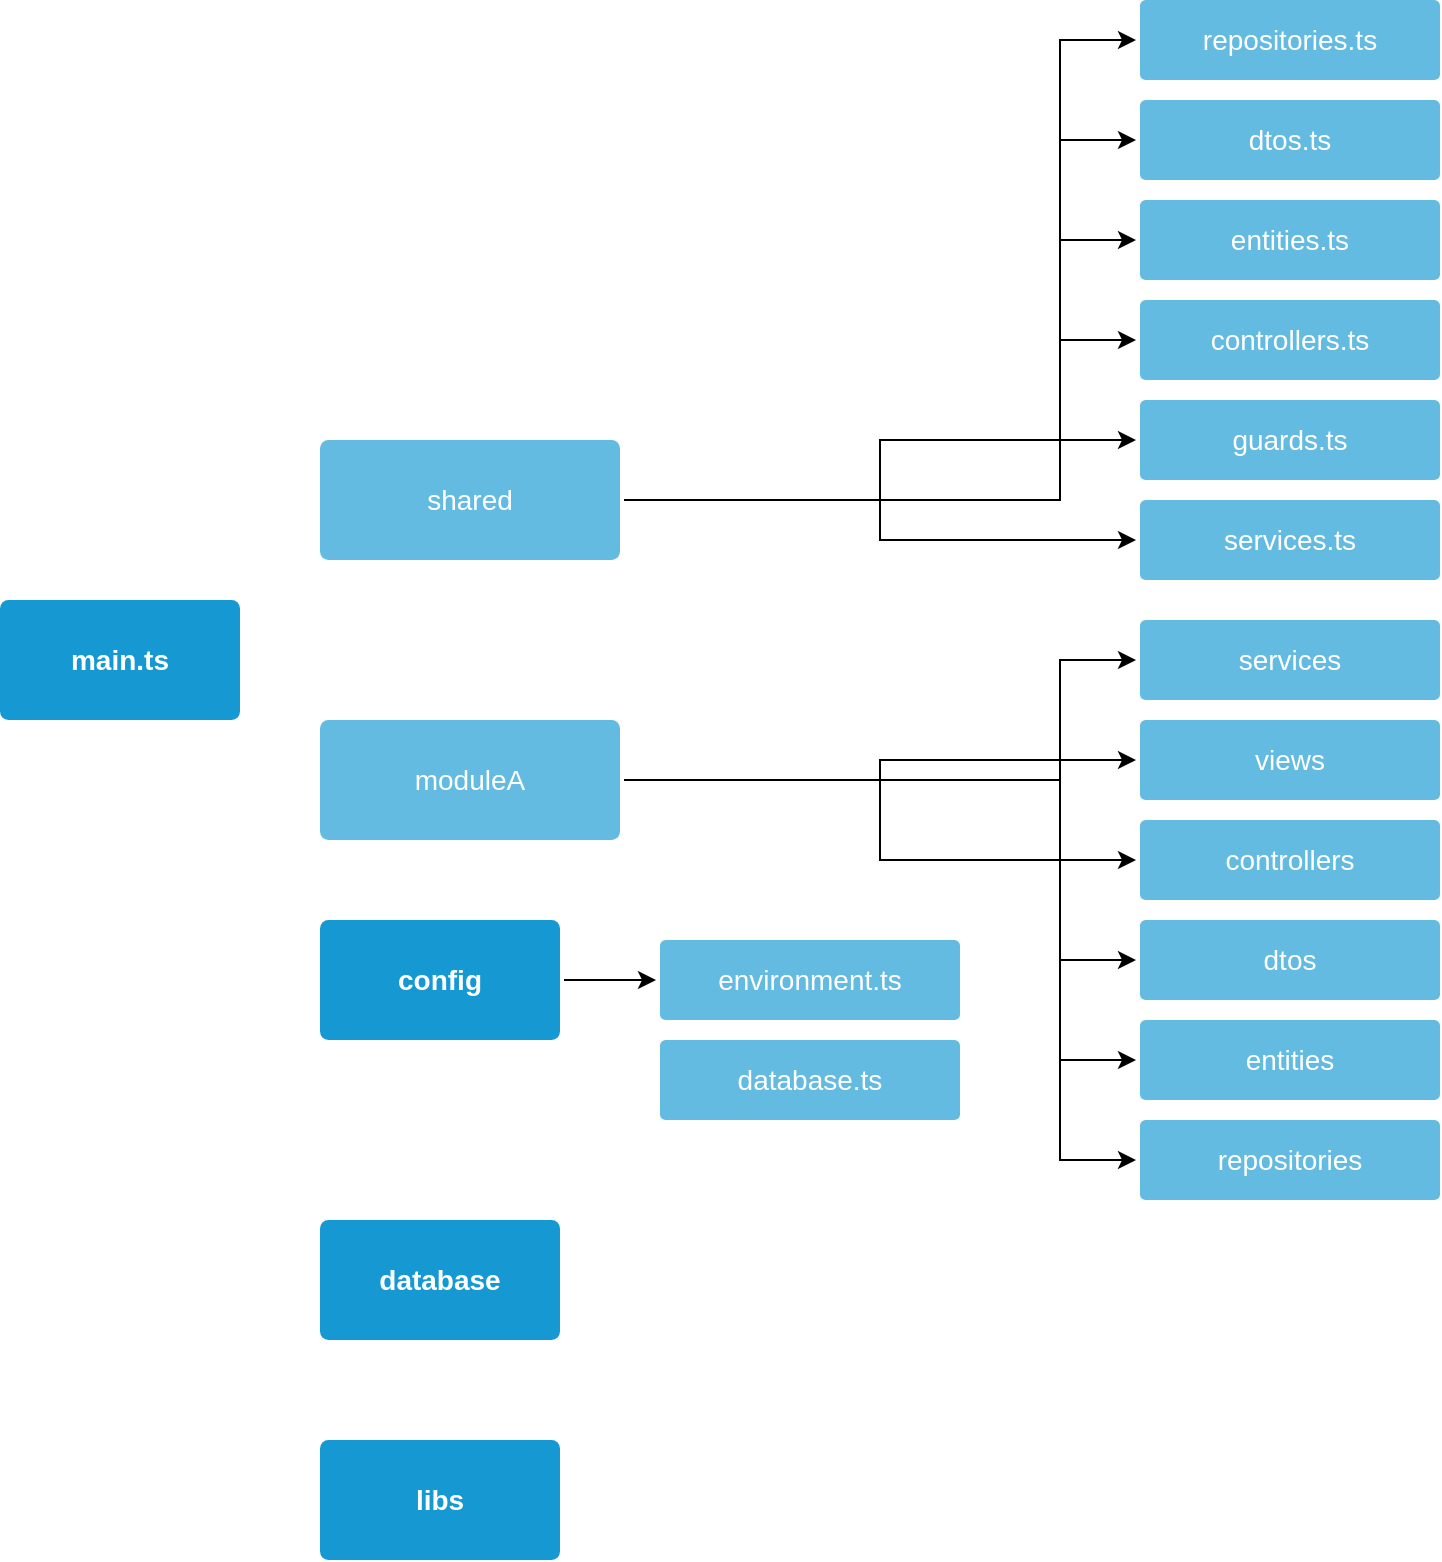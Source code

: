 <mxfile version="17.4.2" type="device" pages="4"><diagram id="6a731a19-8d31-9384-78a2-239565b7b9f0" name="FolderStructure"><mxGraphModel dx="946" dy="622" grid="1" gridSize="10" guides="1" tooltips="1" connect="1" arrows="1" fold="1" page="1" pageScale="1" pageWidth="1169" pageHeight="827" background="none" math="0" shadow="0"><root><mxCell id="0"/><mxCell id="1" parent="0"/><mxCell id="1760" value="main.ts" style="rounded=1;whiteSpace=wrap;html=1;shadow=0;labelBackgroundColor=none;strokeColor=none;strokeWidth=3;fillColor=#1699d3;fontFamily=Helvetica;fontSize=14;fontColor=#FFFFFF;align=center;spacing=5;fontStyle=1;arcSize=7;perimeterSpacing=2;" parent="1" vertex="1"><mxGeometry x="40" y="310" width="120" height="60" as="geometry"/></mxCell><mxCell id="AODN81xsf0_abHwnAfOO-1802" style="edgeStyle=orthogonalEdgeStyle;rounded=0;orthogonalLoop=1;jettySize=auto;html=1;entryX=0;entryY=0.5;entryDx=0;entryDy=0;" parent="1" source="1761" target="AODN81xsf0_abHwnAfOO-1796" edge="1"><mxGeometry relative="1" as="geometry"/></mxCell><mxCell id="AODN81xsf0_abHwnAfOO-1803" style="edgeStyle=orthogonalEdgeStyle;rounded=0;orthogonalLoop=1;jettySize=auto;html=1;entryX=0;entryY=0.5;entryDx=0;entryDy=0;" parent="1" source="1761" target="AODN81xsf0_abHwnAfOO-1798" edge="1"><mxGeometry relative="1" as="geometry"/></mxCell><mxCell id="AODN81xsf0_abHwnAfOO-1804" style="edgeStyle=orthogonalEdgeStyle;rounded=0;orthogonalLoop=1;jettySize=auto;html=1;entryX=0;entryY=0.5;entryDx=0;entryDy=0;" parent="1" source="1761" target="AODN81xsf0_abHwnAfOO-1794" edge="1"><mxGeometry relative="1" as="geometry"><Array as="points"><mxPoint x="570" y="400"/><mxPoint x="570" y="340"/></Array></mxGeometry></mxCell><mxCell id="AODN81xsf0_abHwnAfOO-1809" style="edgeStyle=orthogonalEdgeStyle;rounded=0;orthogonalLoop=1;jettySize=auto;html=1;entryX=0;entryY=0.5;entryDx=0;entryDy=0;exitX=1;exitY=0.5;exitDx=0;exitDy=0;" parent="1" source="1761" target="AODN81xsf0_abHwnAfOO-1805" edge="1"><mxGeometry relative="1" as="geometry"><mxPoint x="540" y="440" as="sourcePoint"/><Array as="points"><mxPoint x="570" y="400"/><mxPoint x="570" y="490"/></Array></mxGeometry></mxCell><mxCell id="AODN81xsf0_abHwnAfOO-1810" style="rounded=0;orthogonalLoop=1;jettySize=auto;html=1;entryX=0;entryY=0.5;entryDx=0;entryDy=0;edgeStyle=orthogonalEdgeStyle;" parent="1" target="AODN81xsf0_abHwnAfOO-1806" edge="1"><mxGeometry relative="1" as="geometry"><mxPoint x="550" y="540" as="targetPoint"/><mxPoint x="540" y="400" as="sourcePoint"/><Array as="points"><mxPoint x="570" y="400"/><mxPoint x="570" y="540"/></Array></mxGeometry></mxCell><mxCell id="AODN81xsf0_abHwnAfOO-1811" style="edgeStyle=orthogonalEdgeStyle;rounded=0;orthogonalLoop=1;jettySize=auto;html=1;entryX=0;entryY=0.5;entryDx=0;entryDy=0;" parent="1" source="1761" target="AODN81xsf0_abHwnAfOO-1808" edge="1"><mxGeometry relative="1" as="geometry"><Array as="points"><mxPoint x="570" y="400"/><mxPoint x="570" y="590"/></Array></mxGeometry></mxCell><mxCell id="1761" value="moduleA" style="rounded=1;whiteSpace=wrap;html=1;shadow=0;labelBackgroundColor=none;strokeColor=none;strokeWidth=3;fillColor=#64bbe2;fontFamily=Helvetica;fontSize=14;fontColor=#FFFFFF;align=center;spacing=5;arcSize=7;perimeterSpacing=2;" parent="1" vertex="1"><mxGeometry x="200" y="370" width="150" height="60" as="geometry"/></mxCell><mxCell id="AODN81xsf0_abHwnAfOO-1813" value="" style="edgeStyle=orthogonalEdgeStyle;rounded=0;orthogonalLoop=1;jettySize=auto;html=1;" parent="1" source="1763" target="AODN81xsf0_abHwnAfOO-1812" edge="1"><mxGeometry relative="1" as="geometry"/></mxCell><mxCell id="AODN81xsf0_abHwnAfOO-1816" style="edgeStyle=orthogonalEdgeStyle;rounded=0;orthogonalLoop=1;jettySize=auto;html=1;" parent="1" source="1763" target="AODN81xsf0_abHwnAfOO-1815" edge="1"><mxGeometry relative="1" as="geometry"><Array as="points"><mxPoint x="480" y="260"/><mxPoint x="480" y="230"/></Array></mxGeometry></mxCell><mxCell id="AODN81xsf0_abHwnAfOO-1818" style="edgeStyle=orthogonalEdgeStyle;rounded=0;orthogonalLoop=1;jettySize=auto;html=1;entryX=0;entryY=0.5;entryDx=0;entryDy=0;" parent="1" source="1763" target="AODN81xsf0_abHwnAfOO-1817" edge="1"><mxGeometry relative="1" as="geometry"><Array as="points"><mxPoint x="570" y="260"/><mxPoint x="570" y="180"/></Array></mxGeometry></mxCell><mxCell id="AODN81xsf0_abHwnAfOO-1824" style="edgeStyle=orthogonalEdgeStyle;rounded=0;orthogonalLoop=1;jettySize=auto;html=1;entryX=0;entryY=0.5;entryDx=0;entryDy=0;" parent="1" source="1763" target="AODN81xsf0_abHwnAfOO-1819" edge="1"><mxGeometry relative="1" as="geometry"><Array as="points"><mxPoint x="570" y="260"/><mxPoint x="570" y="130"/></Array></mxGeometry></mxCell><mxCell id="AODN81xsf0_abHwnAfOO-1825" style="edgeStyle=orthogonalEdgeStyle;rounded=0;orthogonalLoop=1;jettySize=auto;html=1;entryX=0;entryY=0.5;entryDx=0;entryDy=0;" parent="1" source="1763" target="AODN81xsf0_abHwnAfOO-1822" edge="1"><mxGeometry relative="1" as="geometry"><Array as="points"><mxPoint x="570" y="260"/><mxPoint x="570" y="80"/></Array></mxGeometry></mxCell><mxCell id="AODN81xsf0_abHwnAfOO-1826" style="edgeStyle=orthogonalEdgeStyle;rounded=0;orthogonalLoop=1;jettySize=auto;html=1;entryX=0;entryY=0.5;entryDx=0;entryDy=0;" parent="1" source="1763" target="AODN81xsf0_abHwnAfOO-1823" edge="1"><mxGeometry relative="1" as="geometry"><Array as="points"><mxPoint x="570" y="260"/><mxPoint x="570" y="30"/></Array></mxGeometry></mxCell><mxCell id="1763" value="shared" style="rounded=1;whiteSpace=wrap;html=1;shadow=0;labelBackgroundColor=none;strokeColor=none;strokeWidth=3;fillColor=#64bbe2;fontFamily=Helvetica;fontSize=14;fontColor=#FFFFFF;align=center;spacing=5;arcSize=7;perimeterSpacing=2;" parent="1" vertex="1"><mxGeometry x="200" y="230" width="150" height="60" as="geometry"/></mxCell><mxCell id="AODN81xsf0_abHwnAfOO-1828" style="edgeStyle=orthogonalEdgeStyle;rounded=0;orthogonalLoop=1;jettySize=auto;html=1;" parent="1" source="AODN81xsf0_abHwnAfOO-1787" target="AODN81xsf0_abHwnAfOO-1827" edge="1"><mxGeometry relative="1" as="geometry"/></mxCell><mxCell id="AODN81xsf0_abHwnAfOO-1787" value="config" style="rounded=1;whiteSpace=wrap;html=1;shadow=0;labelBackgroundColor=none;strokeColor=none;strokeWidth=3;fillColor=#1699d3;fontFamily=Helvetica;fontSize=14;fontColor=#FFFFFF;align=center;spacing=5;fontStyle=1;arcSize=7;perimeterSpacing=2;" parent="1" vertex="1"><mxGeometry x="200" y="470" width="120" height="60" as="geometry"/></mxCell><mxCell id="AODN81xsf0_abHwnAfOO-1788" value="database" style="rounded=1;whiteSpace=wrap;html=1;shadow=0;labelBackgroundColor=none;strokeColor=none;strokeWidth=3;fillColor=#1699d3;fontFamily=Helvetica;fontSize=14;fontColor=#FFFFFF;align=center;spacing=5;fontStyle=1;arcSize=7;perimeterSpacing=2;" parent="1" vertex="1"><mxGeometry x="200" y="620" width="120" height="60" as="geometry"/></mxCell><mxCell id="AODN81xsf0_abHwnAfOO-1789" value="libs" style="rounded=1;whiteSpace=wrap;html=1;shadow=0;labelBackgroundColor=none;strokeColor=none;strokeWidth=3;fillColor=#1699d3;fontFamily=Helvetica;fontSize=14;fontColor=#FFFFFF;align=center;spacing=5;fontStyle=1;arcSize=7;perimeterSpacing=2;" parent="1" vertex="1"><mxGeometry x="200" y="730" width="120" height="60" as="geometry"/></mxCell><mxCell id="AODN81xsf0_abHwnAfOO-1794" value="services" style="rounded=1;whiteSpace=wrap;html=1;shadow=0;labelBackgroundColor=none;strokeColor=none;strokeWidth=3;fillColor=#64bbe2;fontFamily=Helvetica;fontSize=14;fontColor=#FFFFFF;align=center;spacing=5;arcSize=7;perimeterSpacing=2;" parent="1" vertex="1"><mxGeometry x="610" y="320" width="150" height="40" as="geometry"/></mxCell><mxCell id="AODN81xsf0_abHwnAfOO-1796" value="views" style="rounded=1;whiteSpace=wrap;html=1;shadow=0;labelBackgroundColor=none;strokeColor=none;strokeWidth=3;fillColor=#64bbe2;fontFamily=Helvetica;fontSize=14;fontColor=#FFFFFF;align=center;spacing=5;arcSize=7;perimeterSpacing=2;" parent="1" vertex="1"><mxGeometry x="610" y="370" width="150" height="40" as="geometry"/></mxCell><mxCell id="AODN81xsf0_abHwnAfOO-1798" value="controllers" style="rounded=1;whiteSpace=wrap;html=1;shadow=0;labelBackgroundColor=none;strokeColor=none;strokeWidth=3;fillColor=#64bbe2;fontFamily=Helvetica;fontSize=14;fontColor=#FFFFFF;align=center;spacing=5;arcSize=7;perimeterSpacing=2;" parent="1" vertex="1"><mxGeometry x="610" y="420" width="150" height="40" as="geometry"/></mxCell><mxCell id="AODN81xsf0_abHwnAfOO-1805" value="dtos" style="rounded=1;whiteSpace=wrap;html=1;shadow=0;labelBackgroundColor=none;strokeColor=none;strokeWidth=3;fillColor=#64bbe2;fontFamily=Helvetica;fontSize=14;fontColor=#FFFFFF;align=center;spacing=5;arcSize=7;perimeterSpacing=2;" parent="1" vertex="1"><mxGeometry x="610" y="470" width="150" height="40" as="geometry"/></mxCell><mxCell id="AODN81xsf0_abHwnAfOO-1806" value="entities" style="rounded=1;whiteSpace=wrap;html=1;shadow=0;labelBackgroundColor=none;strokeColor=none;strokeWidth=3;fillColor=#64bbe2;fontFamily=Helvetica;fontSize=14;fontColor=#FFFFFF;align=center;spacing=5;arcSize=7;perimeterSpacing=2;" parent="1" vertex="1"><mxGeometry x="610" y="520" width="150" height="40" as="geometry"/></mxCell><mxCell id="AODN81xsf0_abHwnAfOO-1808" value="repositories" style="rounded=1;whiteSpace=wrap;html=1;shadow=0;labelBackgroundColor=none;strokeColor=none;strokeWidth=3;fillColor=#64bbe2;fontFamily=Helvetica;fontSize=14;fontColor=#FFFFFF;align=center;spacing=5;arcSize=7;perimeterSpacing=2;" parent="1" vertex="1"><mxGeometry x="610" y="570" width="150" height="40" as="geometry"/></mxCell><mxCell id="AODN81xsf0_abHwnAfOO-1812" value="services.ts" style="rounded=1;whiteSpace=wrap;html=1;shadow=0;labelBackgroundColor=none;strokeColor=none;strokeWidth=3;fillColor=#64bbe2;fontFamily=Helvetica;fontSize=14;fontColor=#FFFFFF;align=center;spacing=5;arcSize=7;perimeterSpacing=2;" parent="1" vertex="1"><mxGeometry x="610" y="260" width="150" height="40" as="geometry"/></mxCell><mxCell id="AODN81xsf0_abHwnAfOO-1815" value="guards.ts" style="rounded=1;whiteSpace=wrap;html=1;shadow=0;labelBackgroundColor=none;strokeColor=none;strokeWidth=3;fillColor=#64bbe2;fontFamily=Helvetica;fontSize=14;fontColor=#FFFFFF;align=center;spacing=5;arcSize=7;perimeterSpacing=2;" parent="1" vertex="1"><mxGeometry x="610" y="210" width="150" height="40" as="geometry"/></mxCell><mxCell id="AODN81xsf0_abHwnAfOO-1817" value="controllers.ts" style="rounded=1;whiteSpace=wrap;html=1;shadow=0;labelBackgroundColor=none;strokeColor=none;strokeWidth=3;fillColor=#64bbe2;fontFamily=Helvetica;fontSize=14;fontColor=#FFFFFF;align=center;spacing=5;arcSize=7;perimeterSpacing=2;" parent="1" vertex="1"><mxGeometry x="610" y="160" width="150" height="40" as="geometry"/></mxCell><mxCell id="AODN81xsf0_abHwnAfOO-1819" value="entities.ts" style="rounded=1;whiteSpace=wrap;html=1;shadow=0;labelBackgroundColor=none;strokeColor=none;strokeWidth=3;fillColor=#64bbe2;fontFamily=Helvetica;fontSize=14;fontColor=#FFFFFF;align=center;spacing=5;arcSize=7;perimeterSpacing=2;" parent="1" vertex="1"><mxGeometry x="610" y="110" width="150" height="40" as="geometry"/></mxCell><mxCell id="AODN81xsf0_abHwnAfOO-1822" value="dtos.ts" style="rounded=1;whiteSpace=wrap;html=1;shadow=0;labelBackgroundColor=none;strokeColor=none;strokeWidth=3;fillColor=#64bbe2;fontFamily=Helvetica;fontSize=14;fontColor=#FFFFFF;align=center;spacing=5;arcSize=7;perimeterSpacing=2;" parent="1" vertex="1"><mxGeometry x="610" y="60" width="150" height="40" as="geometry"/></mxCell><mxCell id="AODN81xsf0_abHwnAfOO-1823" value="repositories.ts" style="rounded=1;whiteSpace=wrap;html=1;shadow=0;labelBackgroundColor=none;strokeColor=none;strokeWidth=3;fillColor=#64bbe2;fontFamily=Helvetica;fontSize=14;fontColor=#FFFFFF;align=center;spacing=5;arcSize=7;perimeterSpacing=2;" parent="1" vertex="1"><mxGeometry x="610" y="10" width="150" height="40" as="geometry"/></mxCell><mxCell id="AODN81xsf0_abHwnAfOO-1827" value="environment.ts" style="rounded=1;whiteSpace=wrap;html=1;shadow=0;labelBackgroundColor=none;strokeColor=none;strokeWidth=3;fillColor=#64bbe2;fontFamily=Helvetica;fontSize=14;fontColor=#FFFFFF;align=center;spacing=5;arcSize=7;perimeterSpacing=2;" parent="1" vertex="1"><mxGeometry x="370" y="480" width="150" height="40" as="geometry"/></mxCell><mxCell id="AODN81xsf0_abHwnAfOO-1829" value="database.ts" style="rounded=1;whiteSpace=wrap;html=1;shadow=0;labelBackgroundColor=none;strokeColor=none;strokeWidth=3;fillColor=#64bbe2;fontFamily=Helvetica;fontSize=14;fontColor=#FFFFFF;align=center;spacing=5;arcSize=7;perimeterSpacing=2;" parent="1" vertex="1"><mxGeometry x="370" y="530" width="150" height="40" as="geometry"/></mxCell></root></mxGraphModel></diagram><diagram id="hcTDEwFO6OU5FWwjI63w" name="High-Level"><mxGraphModel dx="901" dy="592" grid="1" gridSize="10" guides="1" tooltips="1" connect="1" arrows="1" fold="1" page="1" pageScale="1" pageWidth="850" pageHeight="1100" math="0" shadow="0"><root><mxCell id="0"/><mxCell id="1" parent="0"/><mxCell id="Xz2BvQPsiksWByFVVhaO-7" value="Staff" style="swimlane;fontStyle=1;childLayout=stackLayout;horizontal=1;startSize=30;horizontalStack=0;resizeParent=1;resizeParentMax=0;resizeLast=0;collapsible=1;marginBottom=0;fillColor=#d5e8d4;strokeColor=#82b366;gradientColor=none;" vertex="1" parent="1"><mxGeometry x="310" y="10" width="140" height="270" as="geometry"/></mxCell><mxCell id="Xz2BvQPsiksWByFVVhaO-8" value="Manage tasks" style="text;strokeColor=#82b366;fillColor=#d5e8d4;align=left;verticalAlign=middle;spacingLeft=4;spacingRight=4;overflow=hidden;points=[[0,0.5],[1,0.5]];portConstraint=eastwest;rotatable=0;" vertex="1" parent="Xz2BvQPsiksWByFVVhaO-7"><mxGeometry y="30" width="140" height="30" as="geometry"/></mxCell><mxCell id="Xz2BvQPsiksWByFVVhaO-9" value="Log time" style="text;strokeColor=#82b366;fillColor=#d5e8d4;align=left;verticalAlign=middle;spacingLeft=4;spacingRight=4;overflow=hidden;points=[[0,0.5],[1,0.5]];portConstraint=eastwest;rotatable=0;" vertex="1" parent="Xz2BvQPsiksWByFVVhaO-7"><mxGeometry y="60" width="140" height="30" as="geometry"/></mxCell><mxCell id="Xz2BvQPsiksWByFVVhaO-10" value="Setup pomodoro" style="text;strokeColor=#82b366;fillColor=#d5e8d4;align=left;verticalAlign=middle;spacingLeft=4;spacingRight=4;overflow=hidden;points=[[0,0.5],[1,0.5]];portConstraint=eastwest;rotatable=0;" vertex="1" parent="Xz2BvQPsiksWByFVVhaO-7"><mxGeometry y="90" width="140" height="30" as="geometry"/></mxCell><mxCell id="Xz2BvQPsiksWByFVVhaO-16" value="Manage filter list" style="text;strokeColor=#82b366;fillColor=#d5e8d4;align=left;verticalAlign=middle;spacingLeft=4;spacingRight=4;overflow=hidden;points=[[0,0.5],[1,0.5]];portConstraint=eastwest;rotatable=0;" vertex="1" parent="Xz2BvQPsiksWByFVVhaO-7"><mxGeometry y="120" width="140" height="30" as="geometry"/></mxCell><mxCell id="Xz2BvQPsiksWByFVVhaO-35" value="Manage Wiki's pages" style="text;strokeColor=#82b366;fillColor=#d5e8d4;align=left;verticalAlign=middle;spacingLeft=4;spacingRight=4;overflow=hidden;points=[[0,0.5],[1,0.5]];portConstraint=eastwest;rotatable=0;" vertex="1" parent="Xz2BvQPsiksWByFVVhaO-7"><mxGeometry y="150" width="140" height="30" as="geometry"/></mxCell><mxCell id="Xz2BvQPsiksWByFVVhaO-36" value="Manage Documents" style="text;strokeColor=#82b366;fillColor=#d5e8d4;align=left;verticalAlign=middle;spacingLeft=4;spacingRight=4;overflow=hidden;points=[[0,0.5],[1,0.5]];portConstraint=eastwest;rotatable=0;" vertex="1" parent="Xz2BvQPsiksWByFVVhaO-7"><mxGeometry y="180" width="140" height="30" as="geometry"/></mxCell><mxCell id="Xz2BvQPsiksWByFVVhaO-37" value="Comment on tasks" style="text;strokeColor=#82b366;fillColor=#d5e8d4;align=left;verticalAlign=middle;spacingLeft=4;spacingRight=4;overflow=hidden;points=[[0,0.5],[1,0.5]];portConstraint=eastwest;rotatable=0;" vertex="1" parent="Xz2BvQPsiksWByFVVhaO-7"><mxGeometry y="210" width="140" height="30" as="geometry"/></mxCell><mxCell id="Xz2BvQPsiksWByFVVhaO-38" value="Personal Settings" style="text;strokeColor=#82b366;fillColor=#d5e8d4;align=left;verticalAlign=middle;spacingLeft=4;spacingRight=4;overflow=hidden;points=[[0,0.5],[1,0.5]];portConstraint=eastwest;rotatable=0;" vertex="1" parent="Xz2BvQPsiksWByFVVhaO-7"><mxGeometry y="240" width="140" height="30" as="geometry"/></mxCell><mxCell id="Xz2BvQPsiksWByFVVhaO-11" value="Light&lt;br&gt;Redmine" style="ellipse;whiteSpace=wrap;html=1;aspect=fixed;fillColor=#f8cecc;strokeColor=#b85450;fontStyle=1" vertex="1" parent="1"><mxGeometry x="360" y="320" width="80" height="80" as="geometry"/></mxCell><mxCell id="Xz2BvQPsiksWByFVVhaO-12" value="Manager" style="swimlane;fontStyle=1;childLayout=stackLayout;horizontal=1;startSize=30;horizontalStack=0;resizeParent=1;resizeParentMax=0;resizeLast=0;collapsible=1;marginBottom=0;fillColor=#dae8fc;strokeColor=#6c8ebf;" vertex="1" parent="1"><mxGeometry x="40" y="360" width="160" height="180" as="geometry"/></mxCell><mxCell id="Xz2BvQPsiksWByFVVhaO-13" value="Manage project members" style="text;strokeColor=#6c8ebf;fillColor=#dae8fc;align=left;verticalAlign=middle;spacingLeft=4;spacingRight=4;overflow=hidden;points=[[0,0.5],[1,0.5]];portConstraint=eastwest;rotatable=0;" vertex="1" parent="Xz2BvQPsiksWByFVVhaO-12"><mxGeometry y="30" width="160" height="30" as="geometry"/></mxCell><mxCell id="Xz2BvQPsiksWByFVVhaO-14" value="View/Export Timesheet Reports" style="text;strokeColor=#6c8ebf;fillColor=#dae8fc;align=left;verticalAlign=middle;spacingLeft=4;spacingRight=4;overflow=hidden;points=[[0,0.5],[1,0.5]];portConstraint=eastwest;rotatable=0;" vertex="1" parent="Xz2BvQPsiksWByFVVhaO-12"><mxGeometry y="60" width="160" height="30" as="geometry"/></mxCell><mxCell id="Xz2BvQPsiksWByFVVhaO-32" value="View/Export Project Reports" style="text;strokeColor=#6c8ebf;fillColor=#dae8fc;align=left;verticalAlign=middle;spacingLeft=4;spacingRight=4;overflow=hidden;points=[[0,0.5],[1,0.5]];portConstraint=eastwest;rotatable=0;" vertex="1" parent="Xz2BvQPsiksWByFVVhaO-12"><mxGeometry y="90" width="160" height="30" as="geometry"/></mxCell><mxCell id="Xz2BvQPsiksWByFVVhaO-33" value="Manage Project's Sprints" style="text;strokeColor=#6c8ebf;fillColor=#dae8fc;align=left;verticalAlign=middle;spacingLeft=4;spacingRight=4;overflow=hidden;points=[[0,0.5],[1,0.5]];portConstraint=eastwest;rotatable=0;" vertex="1" parent="Xz2BvQPsiksWByFVVhaO-12"><mxGeometry y="120" width="160" height="30" as="geometry"/></mxCell><mxCell id="Xz2BvQPsiksWByFVVhaO-34" value="Manage Project's Categories" style="text;strokeColor=#6c8ebf;fillColor=#dae8fc;align=left;verticalAlign=middle;spacingLeft=4;spacingRight=4;overflow=hidden;points=[[0,0.5],[1,0.5]];portConstraint=eastwest;rotatable=0;" vertex="1" parent="Xz2BvQPsiksWByFVVhaO-12"><mxGeometry y="150" width="160" height="30" as="geometry"/></mxCell><mxCell id="Xz2BvQPsiksWByFVVhaO-18" value="" style="endArrow=classic;html=1;rounded=0;exitX=0.5;exitY=0;exitDx=0;exitDy=0;entryX=0;entryY=0.5;entryDx=0;entryDy=0;" edge="1" parent="1" source="Xz2BvQPsiksWByFVVhaO-12" target="Xz2BvQPsiksWByFVVhaO-7"><mxGeometry relative="1" as="geometry"><mxPoint x="280" y="320" as="sourcePoint"/><mxPoint x="380" y="320" as="targetPoint"/></mxGeometry></mxCell><mxCell id="Xz2BvQPsiksWByFVVhaO-19" value="Extends" style="edgeLabel;resizable=0;html=1;align=center;verticalAlign=middle;" connectable="0" vertex="1" parent="Xz2BvQPsiksWByFVVhaO-18"><mxGeometry relative="1" as="geometry"/></mxCell><mxCell id="Xz2BvQPsiksWByFVVhaO-20" value="Admin" style="swimlane;fontStyle=1;childLayout=stackLayout;horizontal=1;startSize=30;horizontalStack=0;resizeParent=1;resizeParentMax=0;resizeLast=0;collapsible=1;marginBottom=0;fillColor=#fff2cc;strokeColor=#d6b656;" vertex="1" parent="1"><mxGeometry x="590" y="360" width="160" height="180" as="geometry"/></mxCell><mxCell id="Xz2BvQPsiksWByFVVhaO-21" value="Manage Projects" style="text;strokeColor=#d6b656;fillColor=#fff2cc;align=left;verticalAlign=middle;spacingLeft=4;spacingRight=4;overflow=hidden;points=[[0,0.5],[1,0.5]];portConstraint=eastwest;rotatable=0;" vertex="1" parent="Xz2BvQPsiksWByFVVhaO-20"><mxGeometry y="30" width="160" height="30" as="geometry"/></mxCell><mxCell id="Xz2BvQPsiksWByFVVhaO-22" value="Manage Users" style="text;strokeColor=#d6b656;fillColor=#fff2cc;align=left;verticalAlign=middle;spacingLeft=4;spacingRight=4;overflow=hidden;points=[[0,0.5],[1,0.5]];portConstraint=eastwest;rotatable=0;" vertex="1" parent="Xz2BvQPsiksWByFVVhaO-20"><mxGeometry y="60" width="160" height="30" as="geometry"/></mxCell><mxCell id="Xz2BvQPsiksWByFVVhaO-23" value="Manage Roles" style="text;strokeColor=#d6b656;fillColor=#fff2cc;align=left;verticalAlign=middle;spacingLeft=4;spacingRight=4;overflow=hidden;points=[[0,0.5],[1,0.5]];portConstraint=eastwest;rotatable=0;" vertex="1" parent="Xz2BvQPsiksWByFVVhaO-20"><mxGeometry y="90" width="160" height="30" as="geometry"/></mxCell><mxCell id="Xz2BvQPsiksWByFVVhaO-30" value="Manage Task Statuses" style="text;strokeColor=#d6b656;fillColor=#fff2cc;align=left;verticalAlign=middle;spacingLeft=4;spacingRight=4;overflow=hidden;points=[[0,0.5],[1,0.5]];portConstraint=eastwest;rotatable=0;" vertex="1" parent="Xz2BvQPsiksWByFVVhaO-20"><mxGeometry y="120" width="160" height="30" as="geometry"/></mxCell><mxCell id="Xz2BvQPsiksWByFVVhaO-31" value="Manage Workflow" style="text;strokeColor=#d6b656;fillColor=#fff2cc;align=left;verticalAlign=middle;spacingLeft=4;spacingRight=4;overflow=hidden;points=[[0,0.5],[1,0.5]];portConstraint=eastwest;rotatable=0;" vertex="1" parent="Xz2BvQPsiksWByFVVhaO-20"><mxGeometry y="150" width="160" height="30" as="geometry"/></mxCell><mxCell id="Xz2BvQPsiksWByFVVhaO-25" value="" style="endArrow=classic;html=1;rounded=0;exitX=0;exitY=0.5;exitDx=0;exitDy=0;entryX=1;entryY=0.5;entryDx=0;entryDy=0;" edge="1" parent="1" source="Xz2BvQPsiksWByFVVhaO-22" target="Xz2BvQPsiksWByFVVhaO-14"><mxGeometry relative="1" as="geometry"><mxPoint x="330" y="360" as="sourcePoint"/><mxPoint x="320" y="380" as="targetPoint"/></mxGeometry></mxCell><mxCell id="Xz2BvQPsiksWByFVVhaO-26" value="Extends" style="edgeLabel;resizable=0;html=1;align=center;verticalAlign=middle;" connectable="0" vertex="1" parent="Xz2BvQPsiksWByFVVhaO-25"><mxGeometry relative="1" as="geometry"/></mxCell></root></mxGraphModel></diagram><diagram id="fscRTKoWtHkLegq8sba_" name="Analyze"><mxGraphModel dx="946" dy="622" grid="1" gridSize="10" guides="1" tooltips="1" connect="1" arrows="1" fold="1" page="1" pageScale="1" pageWidth="850" pageHeight="1100" math="0" shadow="0"><root><mxCell id="0"/><mxCell id="1" parent="0"/><mxCell id="NKqSYzpZbch42t3y3Gjm-7" value="" style="edgeStyle=none;rounded=0;orthogonalLoop=1;jettySize=auto;html=1;" edge="1" parent="1" source="F2slEolB1nbmKeH7Mica-1" target="NKqSYzpZbch42t3y3Gjm-6"><mxGeometry relative="1" as="geometry"/></mxCell><mxCell id="F2slEolB1nbmKeH7Mica-1" value="Security Module ( 1 )" style="swimlane;fontStyle=0;childLayout=stackLayout;horizontal=1;startSize=30;horizontalStack=0;resizeParent=1;resizeParentMax=0;resizeLast=0;collapsible=1;marginBottom=0;fillColor=#f8cecc;strokeColor=#b85450;" vertex="1" parent="1"><mxGeometry x="70" y="220" width="140" height="120" as="geometry"/></mxCell><mxCell id="F2slEolB1nbmKeH7Mica-2" value="users" style="text;strokeColor=none;fillColor=none;align=left;verticalAlign=middle;spacingLeft=4;spacingRight=4;overflow=hidden;points=[[0,0.5],[1,0.5]];portConstraint=eastwest;rotatable=0;" vertex="1" parent="F2slEolB1nbmKeH7Mica-1"><mxGeometry y="30" width="140" height="30" as="geometry"/></mxCell><mxCell id="F2slEolB1nbmKeH7Mica-3" value="roles" style="text;strokeColor=none;fillColor=none;align=left;verticalAlign=middle;spacingLeft=4;spacingRight=4;overflow=hidden;points=[[0,0.5],[1,0.5]];portConstraint=eastwest;rotatable=0;" vertex="1" parent="F2slEolB1nbmKeH7Mica-1"><mxGeometry y="60" width="140" height="30" as="geometry"/></mxCell><mxCell id="F2slEolB1nbmKeH7Mica-4" value="permissions" style="text;strokeColor=none;fillColor=none;align=left;verticalAlign=middle;spacingLeft=4;spacingRight=4;overflow=hidden;points=[[0,0.5],[1,0.5]];portConstraint=eastwest;rotatable=0;" vertex="1" parent="F2slEolB1nbmKeH7Mica-1"><mxGeometry y="90" width="140" height="30" as="geometry"/></mxCell><mxCell id="e-Qb2h4XvYZqVzTPxe-M-1" style="edgeStyle=none;rounded=0;orthogonalLoop=1;jettySize=auto;html=1;" edge="1" parent="1" source="NKqSYzpZbch42t3y3Gjm-2" target="F2slEolB1nbmKeH7Mica-3"><mxGeometry relative="1" as="geometry"/></mxCell><mxCell id="NKqSYzpZbch42t3y3Gjm-2" value="Project Module ( 2 )" style="swimlane;fontStyle=0;childLayout=stackLayout;horizontal=1;startSize=30;horizontalStack=0;resizeParent=1;resizeParentMax=0;resizeLast=0;collapsible=1;marginBottom=0;fillColor=#ffe6cc;strokeColor=#d79b00;" vertex="1" parent="1"><mxGeometry x="320" y="200" width="140" height="120" as="geometry"/></mxCell><mxCell id="NKqSYzpZbch42t3y3Gjm-3" value="projects" style="text;strokeColor=none;fillColor=none;align=left;verticalAlign=middle;spacingLeft=4;spacingRight=4;overflow=hidden;points=[[0,0.5],[1,0.5]];portConstraint=eastwest;rotatable=0;" vertex="1" parent="NKqSYzpZbch42t3y3Gjm-2"><mxGeometry y="30" width="140" height="30" as="geometry"/></mxCell><mxCell id="NKqSYzpZbch42t3y3Gjm-4" value="project's meta data" style="text;strokeColor=none;fillColor=none;align=left;verticalAlign=middle;spacingLeft=4;spacingRight=4;overflow=hidden;points=[[0,0.5],[1,0.5]];portConstraint=eastwest;rotatable=0;" vertex="1" parent="NKqSYzpZbch42t3y3Gjm-2"><mxGeometry y="60" width="140" height="30" as="geometry"/></mxCell><mxCell id="NKqSYzpZbch42t3y3Gjm-5" value="project's members" style="text;strokeColor=none;fillColor=none;align=left;verticalAlign=middle;spacingLeft=4;spacingRight=4;overflow=hidden;points=[[0,0.5],[1,0.5]];portConstraint=eastwest;rotatable=0;" vertex="1" parent="NKqSYzpZbch42t3y3Gjm-2"><mxGeometry y="90" width="140" height="30" as="geometry"/></mxCell><mxCell id="VGmSwWBUrrWUMtlGVs3I-2" value="" style="edgeStyle=none;rounded=0;orthogonalLoop=1;jettySize=auto;html=1;" edge="1" parent="1" source="NKqSYzpZbch42t3y3Gjm-6" target="VGmSwWBUrrWUMtlGVs3I-1"><mxGeometry relative="1" as="geometry"/></mxCell><mxCell id="NKqSYzpZbch42t3y3Gjm-6" value="1. Permissions are static&lt;br&gt;2. Permissions: read, write, append, execute, credit, debit, inquiry" style="whiteSpace=wrap;html=1;fontStyle=0;startSize=30;gradientColor=none;" vertex="1" parent="1"><mxGeometry x="20" y="420" width="240" height="60" as="geometry"/></mxCell><mxCell id="VGmSwWBUrrWUMtlGVs3I-1" value="The needs of matrix of operation + resource." style="whiteSpace=wrap;html=1;fontStyle=0;startSize=30;gradientColor=none;" vertex="1" parent="1"><mxGeometry x="20" y="530" width="240" height="60" as="geometry"/></mxCell><mxCell id="e-Qb2h4XvYZqVzTPxe-M-2" style="edgeStyle=none;rounded=0;orthogonalLoop=1;jettySize=auto;html=1;" edge="1" parent="1" source="-7cDiihPk3Uq-5jHVgcf-1" target="NKqSYzpZbch42t3y3Gjm-5"><mxGeometry relative="1" as="geometry"/></mxCell><mxCell id="-7cDiihPk3Uq-5jHVgcf-1" value="TimeManagement ( 3 )" style="swimlane;fontStyle=0;childLayout=stackLayout;horizontal=1;startSize=30;horizontalStack=0;resizeParent=1;resizeParentMax=0;resizeLast=0;collapsible=1;marginBottom=0;fillColor=#fff2cc;strokeColor=#d6b656;" vertex="1" parent="1"><mxGeometry x="320" y="370" width="140" height="90" as="geometry"/></mxCell><mxCell id="-7cDiihPk3Uq-5jHVgcf-2" value="logtime" style="text;strokeColor=none;fillColor=none;align=left;verticalAlign=middle;spacingLeft=4;spacingRight=4;overflow=hidden;points=[[0,0.5],[1,0.5]];portConstraint=eastwest;rotatable=0;" vertex="1" parent="-7cDiihPk3Uq-5jHVgcf-1"><mxGeometry y="30" width="140" height="30" as="geometry"/></mxCell><mxCell id="-7cDiihPk3Uq-5jHVgcf-3" value="podomoro" style="text;strokeColor=none;fillColor=none;align=left;verticalAlign=middle;spacingLeft=4;spacingRight=4;overflow=hidden;points=[[0,0.5],[1,0.5]];portConstraint=eastwest;rotatable=0;" vertex="1" parent="-7cDiihPk3Uq-5jHVgcf-1"><mxGeometry y="60" width="140" height="30" as="geometry"/></mxCell><mxCell id="e-Qb2h4XvYZqVzTPxe-M-7" style="edgeStyle=none;rounded=0;orthogonalLoop=1;jettySize=auto;html=1;entryX=1;entryY=0.5;entryDx=0;entryDy=0;" edge="1" parent="1" source="ilM_KZVsQTH0rqoH_euQ-2" target="NKqSYzpZbch42t3y3Gjm-4"><mxGeometry relative="1" as="geometry"/></mxCell><mxCell id="ilM_KZVsQTH0rqoH_euQ-2" value="Document module ( 5 )" style="swimlane;fontStyle=0;childLayout=stackLayout;horizontal=1;startSize=30;horizontalStack=0;resizeParent=1;resizeParentMax=0;resizeLast=0;collapsible=1;marginBottom=0;fillColor=#dae8fc;strokeColor=#6c8ebf;" vertex="1" parent="1"><mxGeometry x="530" y="210" width="140" height="60" as="geometry"/></mxCell><mxCell id="ilM_KZVsQTH0rqoH_euQ-3" value="CRUD Documents" style="text;strokeColor=none;fillColor=none;align=left;verticalAlign=middle;spacingLeft=4;spacingRight=4;overflow=hidden;points=[[0,0.5],[1,0.5]];portConstraint=eastwest;rotatable=0;" vertex="1" parent="ilM_KZVsQTH0rqoH_euQ-2"><mxGeometry y="30" width="140" height="30" as="geometry"/></mxCell><mxCell id="e-Qb2h4XvYZqVzTPxe-M-8" style="edgeStyle=none;rounded=0;orthogonalLoop=1;jettySize=auto;html=1;entryX=1;entryY=0.5;entryDx=0;entryDy=0;" edge="1" parent="1" source="VKtdf6zQCF5cVz_UdUqT-1" target="NKqSYzpZbch42t3y3Gjm-5"><mxGeometry relative="1" as="geometry"/></mxCell><mxCell id="VKtdf6zQCF5cVz_UdUqT-1" value="Wiki module ( 7 )" style="swimlane;fontStyle=0;childLayout=stackLayout;horizontal=1;startSize=30;horizontalStack=0;resizeParent=1;resizeParentMax=0;resizeLast=0;collapsible=1;marginBottom=0;fillColor=#dae8fc;strokeColor=#6c8ebf;" vertex="1" parent="1"><mxGeometry x="540" y="310" width="140" height="60" as="geometry"/></mxCell><mxCell id="VKtdf6zQCF5cVz_UdUqT-2" value="CRUD wiki's pages" style="text;strokeColor=none;fillColor=none;align=left;verticalAlign=middle;spacingLeft=4;spacingRight=4;overflow=hidden;points=[[0,0.5],[1,0.5]];portConstraint=eastwest;rotatable=0;" vertex="1" parent="VKtdf6zQCF5cVz_UdUqT-1"><mxGeometry y="30" width="140" height="30" as="geometry"/></mxCell><mxCell id="e-Qb2h4XvYZqVzTPxe-M-4" style="edgeStyle=none;rounded=0;orthogonalLoop=1;jettySize=auto;html=1;entryX=0.5;entryY=0;entryDx=0;entryDy=0;" edge="1" parent="1" source="VKtdf6zQCF5cVz_UdUqT-3" target="NKqSYzpZbch42t3y3Gjm-2"><mxGeometry relative="1" as="geometry"/></mxCell><mxCell id="VKtdf6zQCF5cVz_UdUqT-3" value="Personalize module" style="swimlane;fontStyle=0;childLayout=stackLayout;horizontal=1;startSize=30;horizontalStack=0;resizeParent=1;resizeParentMax=0;resizeLast=0;collapsible=1;marginBottom=0;fillColor=#dae8fc;strokeColor=#6c8ebf;" vertex="1" parent="1"><mxGeometry x="120" y="30" width="190" height="60" as="geometry"/></mxCell><mxCell id="VKtdf6zQCF5cVz_UdUqT-4" value="Saved filters ( Private + Save )" style="text;strokeColor=none;fillColor=none;align=left;verticalAlign=middle;spacingLeft=4;spacingRight=4;overflow=hidden;points=[[0,0.5],[1,0.5]];portConstraint=eastwest;rotatable=0;" vertex="1" parent="VKtdf6zQCF5cVz_UdUqT-3"><mxGeometry y="30" width="190" height="30" as="geometry"/></mxCell><mxCell id="e-Qb2h4XvYZqVzTPxe-M-6" style="edgeStyle=none;rounded=0;orthogonalLoop=1;jettySize=auto;html=1;entryX=1;entryY=0.108;entryDx=0;entryDy=0;entryPerimeter=0;" edge="1" parent="1" source="1LDeD0Et75JEcnLzrKT8-2" target="NKqSYzpZbch42t3y3Gjm-2"><mxGeometry relative="1" as="geometry"/></mxCell><mxCell id="1LDeD0Et75JEcnLzrKT8-2" value="Report Module ( 4 )" style="swimlane;fontStyle=0;childLayout=stackLayout;horizontal=1;startSize=30;horizontalStack=0;resizeParent=1;resizeParentMax=0;resizeLast=0;collapsible=1;marginBottom=0;fillColor=#d5e8d4;strokeColor=#82b366;" vertex="1" parent="1"><mxGeometry x="540" y="130" width="140" height="60" as="geometry"/></mxCell><mxCell id="1LDeD0Et75JEcnLzrKT8-3" value="report" style="text;strokeColor=none;fillColor=none;align=left;verticalAlign=middle;spacingLeft=4;spacingRight=4;overflow=hidden;points=[[0,0.5],[1,0.5]];portConstraint=eastwest;rotatable=0;" vertex="1" parent="1LDeD0Et75JEcnLzrKT8-2"><mxGeometry y="30" width="140" height="30" as="geometry"/></mxCell><mxCell id="e-Qb2h4XvYZqVzTPxe-M-11" style="edgeStyle=none;rounded=0;orthogonalLoop=1;jettySize=auto;html=1;entryX=0.75;entryY=0;entryDx=0;entryDy=0;" edge="1" parent="1" source="e-Qb2h4XvYZqVzTPxe-M-9" target="NKqSYzpZbch42t3y3Gjm-2"><mxGeometry relative="1" as="geometry"/></mxCell><mxCell id="e-Qb2h4XvYZqVzTPxe-M-9" value="Comment Module ( 6 )" style="swimlane;fontStyle=0;childLayout=stackLayout;horizontal=1;startSize=30;horizontalStack=0;resizeParent=1;resizeParentMax=0;resizeLast=0;collapsible=1;marginBottom=0;fillColor=#dae8fc;strokeColor=#6c8ebf;" vertex="1" parent="1"><mxGeometry x="355" y="30" width="140" height="60" as="geometry"/></mxCell><mxCell id="e-Qb2h4XvYZqVzTPxe-M-10" value="comment" style="text;strokeColor=none;fillColor=none;align=left;verticalAlign=middle;spacingLeft=4;spacingRight=4;overflow=hidden;points=[[0,0.5],[1,0.5]];portConstraint=eastwest;rotatable=0;" vertex="1" parent="e-Qb2h4XvYZqVzTPxe-M-9"><mxGeometry y="30" width="140" height="30" as="geometry"/></mxCell></root></mxGraphModel></diagram><diagram id="U8LBNnmDqGMt3U5zUWrf" name="User-Role"><mxGraphModel dx="946" dy="622" grid="1" gridSize="10" guides="1" tooltips="1" connect="1" arrows="1" fold="1" page="1" pageScale="1" pageWidth="850" pageHeight="1100" math="0" shadow="0"><root><mxCell id="0"/><mxCell id="1" parent="0"/><mxCell id="nSxPV_claRfOkolXfdKj-1" value="User" style="swimlane;fontStyle=0;childLayout=stackLayout;horizontal=1;startSize=30;horizontalStack=0;resizeParent=1;resizeParentMax=0;resizeLast=0;collapsible=1;marginBottom=0;gradientColor=none;" vertex="1" parent="1"><mxGeometry x="140" y="30" width="140" height="90" as="geometry"/></mxCell><mxCell id="nSxPV_claRfOkolXfdKj-2" value="id" style="text;strokeColor=none;fillColor=none;align=left;verticalAlign=middle;spacingLeft=4;spacingRight=4;overflow=hidden;points=[[0,0.5],[1,0.5]];portConstraint=eastwest;rotatable=0;" vertex="1" parent="nSxPV_claRfOkolXfdKj-1"><mxGeometry y="30" width="140" height="30" as="geometry"/></mxCell><mxCell id="nSxPV_claRfOkolXfdKj-4" value="...." style="text;strokeColor=none;fillColor=none;align=left;verticalAlign=middle;spacingLeft=4;spacingRight=4;overflow=hidden;points=[[0,0.5],[1,0.5]];portConstraint=eastwest;rotatable=0;" vertex="1" parent="nSxPV_claRfOkolXfdKj-1"><mxGeometry y="60" width="140" height="30" as="geometry"/></mxCell><mxCell id="7preMaxIZ_BUFmGMGiRm-1" value="RolePolicy" style="swimlane;fontStyle=0;childLayout=stackLayout;horizontal=1;startSize=30;horizontalStack=0;resizeParent=1;resizeParentMax=0;resizeLast=0;collapsible=1;marginBottom=0;gradientColor=none;" vertex="1" parent="1"><mxGeometry x="560" y="240" width="140" height="120" as="geometry"/></mxCell><mxCell id="7preMaxIZ_BUFmGMGiRm-2" value="roleId" style="text;strokeColor=none;fillColor=none;align=left;verticalAlign=middle;spacingLeft=4;spacingRight=4;overflow=hidden;points=[[0,0.5],[1,0.5]];portConstraint=eastwest;rotatable=0;" vertex="1" parent="7preMaxIZ_BUFmGMGiRm-1"><mxGeometry y="30" width="140" height="30" as="geometry"/></mxCell><mxCell id="7preMaxIZ_BUFmGMGiRm-3" value="resource" style="text;strokeColor=none;fillColor=none;align=left;verticalAlign=middle;spacingLeft=4;spacingRight=4;overflow=hidden;points=[[0,0.5],[1,0.5]];portConstraint=eastwest;rotatable=0;" vertex="1" parent="7preMaxIZ_BUFmGMGiRm-1"><mxGeometry y="60" width="140" height="30" as="geometry"/></mxCell><mxCell id="7preMaxIZ_BUFmGMGiRm-11" value="action" style="text;strokeColor=none;fillColor=none;align=left;verticalAlign=middle;spacingLeft=4;spacingRight=4;overflow=hidden;points=[[0,0.5],[1,0.5]];portConstraint=eastwest;rotatable=0;" vertex="1" parent="7preMaxIZ_BUFmGMGiRm-1"><mxGeometry y="90" width="140" height="30" as="geometry"/></mxCell><mxCell id="7preMaxIZ_BUFmGMGiRm-8" value="Role" style="swimlane;fontStyle=0;childLayout=stackLayout;horizontal=1;startSize=30;horizontalStack=0;resizeParent=1;resizeParentMax=0;resizeLast=0;collapsible=1;marginBottom=0;gradientColor=none;" vertex="1" parent="1"><mxGeometry x="540" y="40" width="140" height="90" as="geometry"/></mxCell><mxCell id="7preMaxIZ_BUFmGMGiRm-9" value="id" style="text;strokeColor=none;fillColor=none;align=left;verticalAlign=middle;spacingLeft=4;spacingRight=4;overflow=hidden;points=[[0,0.5],[1,0.5]];portConstraint=eastwest;rotatable=0;" vertex="1" parent="7preMaxIZ_BUFmGMGiRm-8"><mxGeometry y="30" width="140" height="30" as="geometry"/></mxCell><mxCell id="7preMaxIZ_BUFmGMGiRm-10" value="...." style="text;strokeColor=none;fillColor=none;align=left;verticalAlign=middle;spacingLeft=4;spacingRight=4;overflow=hidden;points=[[0,0.5],[1,0.5]];portConstraint=eastwest;rotatable=0;" vertex="1" parent="7preMaxIZ_BUFmGMGiRm-8"><mxGeometry y="60" width="140" height="30" as="geometry"/></mxCell><mxCell id="7preMaxIZ_BUFmGMGiRm-12" value="UserPolicy" style="swimlane;fontStyle=0;childLayout=stackLayout;horizontal=1;startSize=30;horizontalStack=0;resizeParent=1;resizeParentMax=0;resizeLast=0;collapsible=1;marginBottom=0;gradientColor=none;" vertex="1" parent="1"><mxGeometry x="130" y="240" width="140" height="120" as="geometry"/></mxCell><mxCell id="7preMaxIZ_BUFmGMGiRm-13" value="userId" style="text;strokeColor=none;fillColor=none;align=left;verticalAlign=middle;spacingLeft=4;spacingRight=4;overflow=hidden;points=[[0,0.5],[1,0.5]];portConstraint=eastwest;rotatable=0;" vertex="1" parent="7preMaxIZ_BUFmGMGiRm-12"><mxGeometry y="30" width="140" height="30" as="geometry"/></mxCell><mxCell id="7preMaxIZ_BUFmGMGiRm-14" value="resource" style="text;strokeColor=none;fillColor=none;align=left;verticalAlign=middle;spacingLeft=4;spacingRight=4;overflow=hidden;points=[[0,0.5],[1,0.5]];portConstraint=eastwest;rotatable=0;" vertex="1" parent="7preMaxIZ_BUFmGMGiRm-12"><mxGeometry y="60" width="140" height="30" as="geometry"/></mxCell><mxCell id="7preMaxIZ_BUFmGMGiRm-15" value="action" style="text;strokeColor=none;fillColor=none;align=left;verticalAlign=middle;spacingLeft=4;spacingRight=4;overflow=hidden;points=[[0,0.5],[1,0.5]];portConstraint=eastwest;rotatable=0;" vertex="1" parent="7preMaxIZ_BUFmGMGiRm-12"><mxGeometry y="90" width="140" height="30" as="geometry"/></mxCell><mxCell id="7preMaxIZ_BUFmGMGiRm-16" value="UserRoles" style="swimlane;fontStyle=0;childLayout=stackLayout;horizontal=1;startSize=30;horizontalStack=0;resizeParent=1;resizeParentMax=0;resizeLast=0;collapsible=1;marginBottom=0;gradientColor=none;" vertex="1" parent="1"><mxGeometry x="340" y="200" width="140" height="90" as="geometry"/></mxCell><mxCell id="7preMaxIZ_BUFmGMGiRm-17" value="userId" style="text;strokeColor=none;fillColor=none;align=left;verticalAlign=middle;spacingLeft=4;spacingRight=4;overflow=hidden;points=[[0,0.5],[1,0.5]];portConstraint=eastwest;rotatable=0;" vertex="1" parent="7preMaxIZ_BUFmGMGiRm-16"><mxGeometry y="30" width="140" height="30" as="geometry"/></mxCell><mxCell id="7preMaxIZ_BUFmGMGiRm-18" value="roleId" style="text;strokeColor=none;fillColor=none;align=left;verticalAlign=middle;spacingLeft=4;spacingRight=4;overflow=hidden;points=[[0,0.5],[1,0.5]];portConstraint=eastwest;rotatable=0;" vertex="1" parent="7preMaxIZ_BUFmGMGiRm-16"><mxGeometry y="60" width="140" height="30" as="geometry"/></mxCell><mxCell id="7preMaxIZ_BUFmGMGiRm-26" value="" style="edgeStyle=entityRelationEdgeStyle;fontSize=12;html=1;endArrow=ERoneToMany;startArrow=ERzeroToMany;rounded=0;entryX=-0.007;entryY=0.144;entryDx=0;entryDy=0;entryPerimeter=0;exitX=1;exitY=0.25;exitDx=0;exitDy=0;" edge="1" parent="1" source="nSxPV_claRfOkolXfdKj-1" target="7preMaxIZ_BUFmGMGiRm-8"><mxGeometry width="100" height="100" relative="1" as="geometry"><mxPoint x="510" y="270" as="sourcePoint"/><mxPoint x="610" y="170" as="targetPoint"/></mxGeometry></mxCell><mxCell id="7preMaxIZ_BUFmGMGiRm-27" value="" style="edgeStyle=entityRelationEdgeStyle;fontSize=12;html=1;endArrow=ERoneToMany;startArrow=ERmandOne;rounded=0;exitX=1;exitY=0.5;exitDx=0;exitDy=0;entryX=0;entryY=0.5;entryDx=0;entryDy=0;" edge="1" parent="1" source="nSxPV_claRfOkolXfdKj-4" target="7preMaxIZ_BUFmGMGiRm-18"><mxGeometry width="100" height="100" relative="1" as="geometry"><mxPoint x="170" y="250" as="sourcePoint"/><mxPoint x="250" y="290" as="targetPoint"/></mxGeometry></mxCell><mxCell id="7preMaxIZ_BUFmGMGiRm-31" value="" style="fontSize=12;html=1;endArrow=ERzeroToMany;startArrow=ERmandOne;rounded=0;entryX=1;entryY=0.5;entryDx=0;entryDy=0;exitX=0;exitY=0.5;exitDx=0;exitDy=0;edgeStyle=orthogonalEdgeStyle;" edge="1" parent="1" source="7preMaxIZ_BUFmGMGiRm-10" target="7preMaxIZ_BUFmGMGiRm-18"><mxGeometry width="100" height="100" relative="1" as="geometry"><mxPoint x="540" y="270" as="sourcePoint"/><mxPoint x="640" y="170" as="targetPoint"/></mxGeometry></mxCell><mxCell id="7preMaxIZ_BUFmGMGiRm-34" value="" style="fontSize=12;html=1;endArrow=ERzeroToMany;startArrow=ERmandOne;rounded=0;entryX=0;entryY=0.5;entryDx=0;entryDy=0;exitX=0.007;exitY=0.267;exitDx=0;exitDy=0;exitPerimeter=0;edgeStyle=orthogonalEdgeStyle;" edge="1" parent="1" source="nSxPV_claRfOkolXfdKj-4" target="7preMaxIZ_BUFmGMGiRm-14"><mxGeometry width="100" height="100" relative="1" as="geometry"><mxPoint x="10" y="380" as="sourcePoint"/><mxPoint x="110" y="280" as="targetPoint"/><Array as="points"><mxPoint x="100" y="98"/><mxPoint x="100" y="315"/></Array></mxGeometry></mxCell><mxCell id="7preMaxIZ_BUFmGMGiRm-36" value="" style="fontSize=12;html=1;endArrow=ERzeroToMany;startArrow=ERmandOne;rounded=0;exitX=1;exitY=0.5;exitDx=0;exitDy=0;entryX=1;entryY=0.5;entryDx=0;entryDy=0;edgeStyle=orthogonalEdgeStyle;" edge="1" parent="1" source="7preMaxIZ_BUFmGMGiRm-10" target="7preMaxIZ_BUFmGMGiRm-11"><mxGeometry width="100" height="100" relative="1" as="geometry"><mxPoint x="730" y="220" as="sourcePoint"/><mxPoint x="830" y="120" as="targetPoint"/><Array as="points"><mxPoint x="720" y="115"/><mxPoint x="720" y="345"/></Array></mxGeometry></mxCell></root></mxGraphModel></diagram></mxfile>